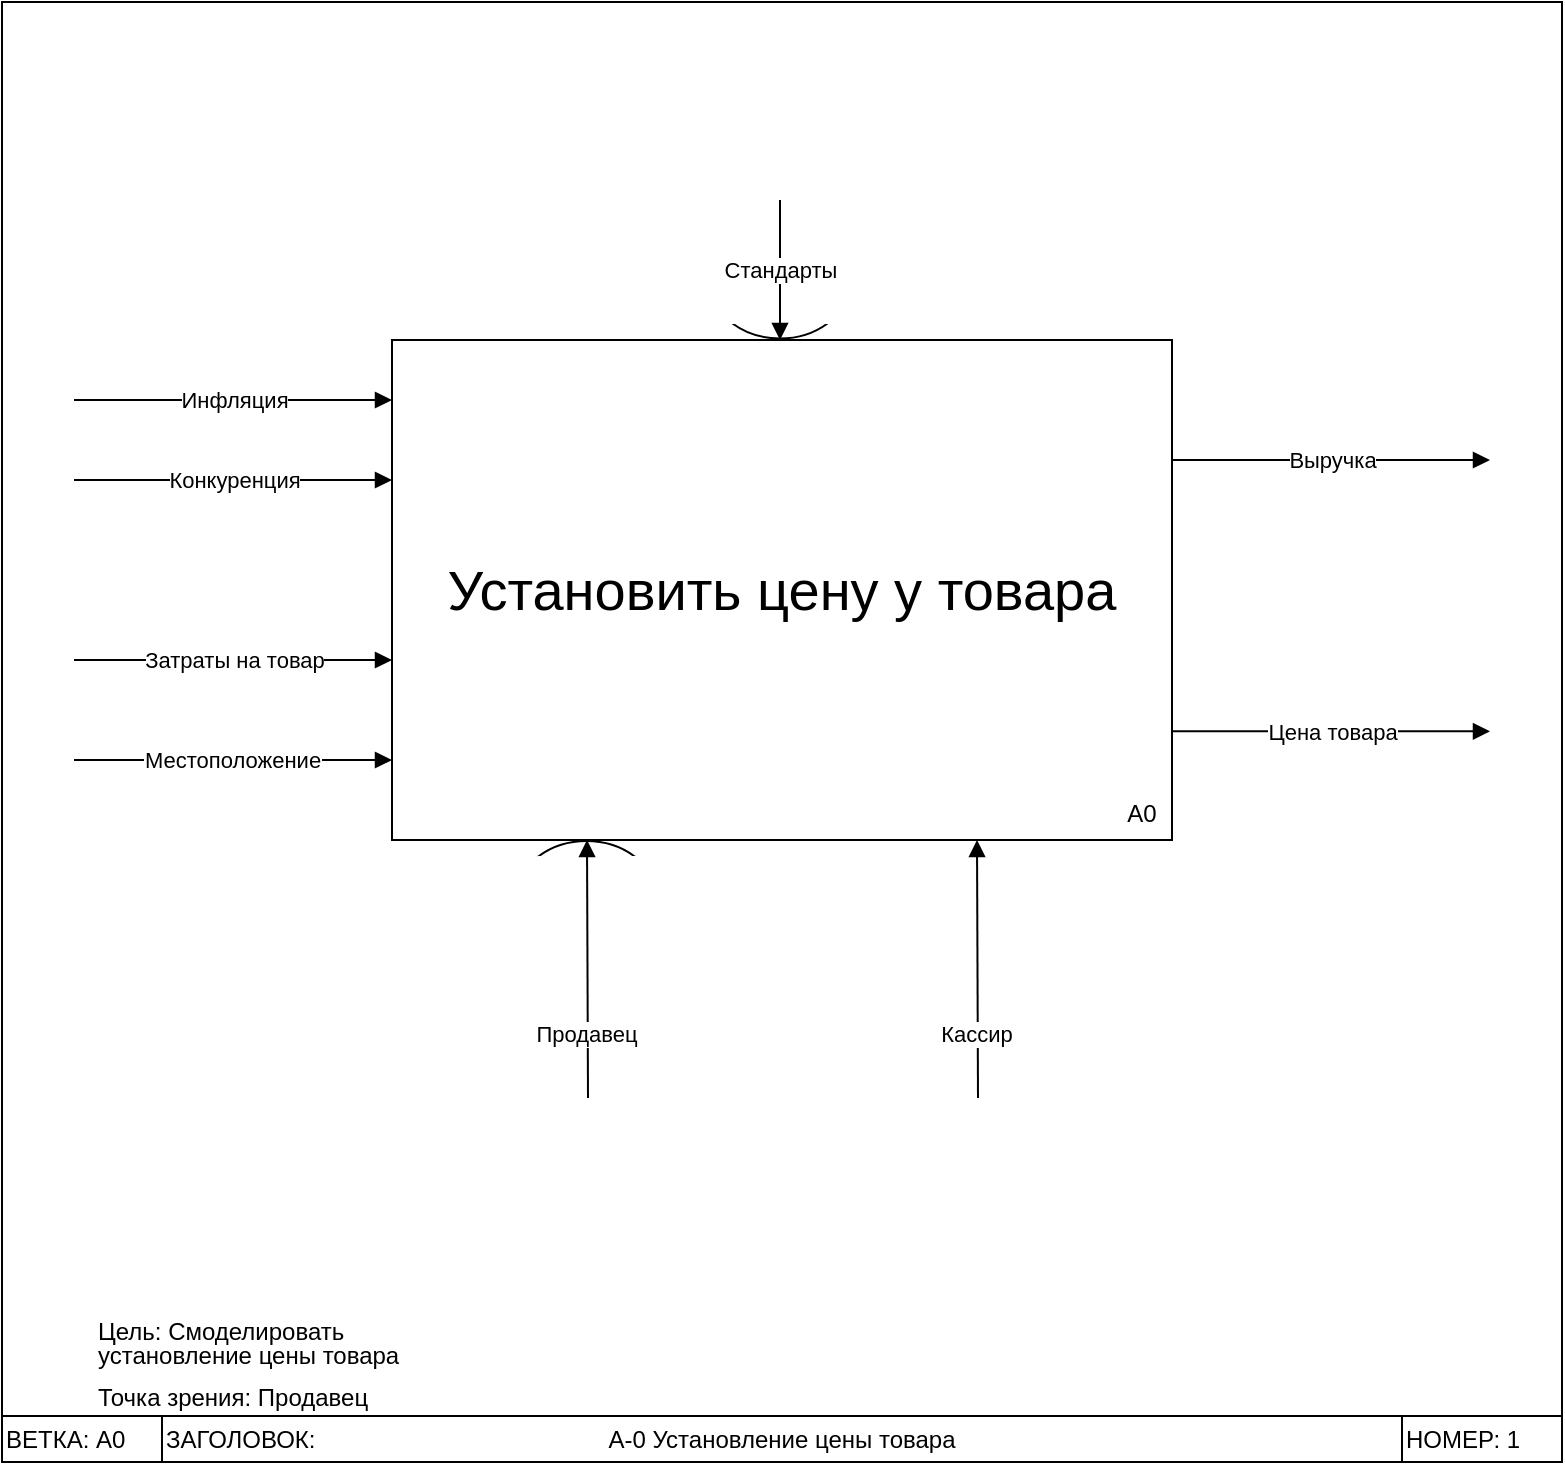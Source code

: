 <mxfile version="21.7.2" type="github" pages="2">
  <diagram name="Страница — 1" id="T-3xD0DyzHITFq4uGjCN">
    <mxGraphModel dx="1687" dy="892" grid="1" gridSize="10" guides="1" tooltips="1" connect="1" arrows="1" fold="1" page="1" pageScale="1" pageWidth="827" pageHeight="1169" math="0" shadow="0">
      <root>
        <mxCell id="0" />
        <mxCell id="1" parent="0" />
        <mxCell id="64bh6hLLo012Qr4FLgpR-6" value="" style="swimlane;direction=west;" vertex="1" parent="1">
          <mxGeometry x="24" y="21" width="780" height="730" as="geometry">
            <mxRectangle x="24" y="21" width="50" height="40" as="alternateBounds" />
          </mxGeometry>
        </mxCell>
        <mxCell id="64bh6hLLo012Qr4FLgpR-9" value="ВЕТКА: А0" style="text;html=1;strokeColor=default;fillColor=none;align=left;verticalAlign=middle;whiteSpace=wrap;rounded=0;glass=0;" vertex="1" parent="64bh6hLLo012Qr4FLgpR-6">
          <mxGeometry y="707" width="80" height="23" as="geometry" />
        </mxCell>
        <mxCell id="64bh6hLLo012Qr4FLgpR-10" value="НОМЕР: 1" style="text;html=1;strokeColor=default;fillColor=none;align=left;verticalAlign=middle;whiteSpace=wrap;rounded=0;glass=0;" vertex="1" parent="64bh6hLLo012Qr4FLgpR-6">
          <mxGeometry x="700" y="707" width="80" height="23" as="geometry" />
        </mxCell>
        <mxCell id="64bh6hLLo012Qr4FLgpR-11" value="ЗАГОЛОВОК:&amp;nbsp;" style="text;html=1;strokeColor=none;fillColor=none;align=left;verticalAlign=middle;whiteSpace=wrap;rounded=0;glass=0;" vertex="1" parent="64bh6hLLo012Qr4FLgpR-6">
          <mxGeometry x="80" y="707" width="80" height="23" as="geometry" />
        </mxCell>
        <mxCell id="64bh6hLLo012Qr4FLgpR-12" value="А-0 Установление цены товара" style="text;html=1;strokeColor=none;fillColor=none;align=center;verticalAlign=middle;whiteSpace=wrap;rounded=0;glass=0;" vertex="1" parent="64bh6hLLo012Qr4FLgpR-6">
          <mxGeometry x="80" y="707" width="620" height="23" as="geometry" />
        </mxCell>
        <mxCell id="64bh6hLLo012Qr4FLgpR-13" value="&lt;p style=&quot;line-height: 100%;&quot;&gt;Цель: Смоделировать установление цены товара&lt;/p&gt;&lt;p style=&quot;line-height: 50%;&quot;&gt;Точка зрения: Продавец&lt;/p&gt;" style="text;html=1;strokeColor=none;fillColor=none;align=left;verticalAlign=middle;whiteSpace=wrap;rounded=0;" vertex="1" parent="64bh6hLLo012Qr4FLgpR-6">
          <mxGeometry x="46" y="650" width="200" height="57" as="geometry" />
        </mxCell>
        <mxCell id="64bh6hLLo012Qr4FLgpR-29" value="Выручка" style="endArrow=block;html=1;rounded=0;labelBackgroundColor=default;strokeColor=default;fontFamily=Helvetica;fontSize=11;fontColor=default;shape=connector;endFill=1;entryX=0;entryY=0.5;entryDx=0;entryDy=0;" edge="1" parent="64bh6hLLo012Qr4FLgpR-6">
          <mxGeometry width="50" height="50" relative="1" as="geometry">
            <mxPoint x="585" y="229" as="sourcePoint" />
            <mxPoint x="744" y="229" as="targetPoint" />
          </mxGeometry>
        </mxCell>
        <mxCell id="64bh6hLLo012Qr4FLgpR-30" value="Цена товара" style="endArrow=block;html=1;rounded=0;labelBackgroundColor=default;strokeColor=default;fontFamily=Helvetica;fontSize=11;fontColor=default;shape=connector;endFill=1;entryX=0;entryY=0.5;entryDx=0;entryDy=0;" edge="1" parent="64bh6hLLo012Qr4FLgpR-6">
          <mxGeometry width="50" height="50" relative="1" as="geometry">
            <mxPoint x="585" y="364.63" as="sourcePoint" />
            <mxPoint x="744" y="364.63" as="targetPoint" />
          </mxGeometry>
        </mxCell>
        <mxCell id="64bh6hLLo012Qr4FLgpR-32" value="" style="group" vertex="1" connectable="0" parent="64bh6hLLo012Qr4FLgpR-6">
          <mxGeometry x="268" y="417" width="50" height="33.75" as="geometry" />
        </mxCell>
        <mxCell id="64bh6hLLo012Qr4FLgpR-25" value="" style="whiteSpace=wrap;html=1;shape=mxgraph.basic.pointed_oval;fontFamily=Helvetica;fontSize=11;fontColor=default;rotation=90;flipH=1;flipV=0;" vertex="1" parent="64bh6hLLo012Qr4FLgpR-32">
          <mxGeometry x="14.25" y="-13.75" width="20" height="47.5" as="geometry" />
        </mxCell>
        <mxCell id="64bh6hLLo012Qr4FLgpR-28" value="" style="verticalLabelPosition=bottom;verticalAlign=top;html=1;shape=mxgraph.basic.rect;fillColor2=none;strokeWidth=1;size=20;indent=5;fontFamily=Helvetica;fontSize=11;fontColor=default;strokeColor=none;" vertex="1" parent="64bh6hLLo012Qr4FLgpR-32">
          <mxGeometry y="10" width="50" height="20" as="geometry" />
        </mxCell>
        <mxCell id="64bh6hLLo012Qr4FLgpR-34" value="Местоположение" style="endArrow=block;html=1;rounded=0;labelBackgroundColor=default;strokeColor=default;fontFamily=Helvetica;fontSize=11;fontColor=default;shape=connector;endFill=1;entryX=0;entryY=0.5;entryDx=0;entryDy=0;" edge="1" parent="64bh6hLLo012Qr4FLgpR-6">
          <mxGeometry x="-0.005" width="50" height="50" relative="1" as="geometry">
            <mxPoint x="36" y="379" as="sourcePoint" />
            <mxPoint x="195" y="379" as="targetPoint" />
            <mxPoint as="offset" />
          </mxGeometry>
        </mxCell>
        <mxCell id="64bh6hLLo012Qr4FLgpR-42" value="Инфляция" style="endArrow=block;html=1;rounded=0;labelBackgroundColor=default;strokeColor=default;fontFamily=Helvetica;fontSize=11;fontColor=default;shape=connector;endFill=1;entryX=0;entryY=0.5;entryDx=0;entryDy=0;" edge="1" parent="64bh6hLLo012Qr4FLgpR-6">
          <mxGeometry width="50" height="50" relative="1" as="geometry">
            <mxPoint x="36" y="199" as="sourcePoint" />
            <mxPoint x="195" y="199" as="targetPoint" />
          </mxGeometry>
        </mxCell>
        <mxCell id="64bh6hLLo012Qr4FLgpR-43" value="Конкуренция" style="endArrow=block;html=1;rounded=0;labelBackgroundColor=default;strokeColor=default;fontFamily=Helvetica;fontSize=11;fontColor=default;shape=connector;endFill=1;entryX=0;entryY=0.5;entryDx=0;entryDy=0;" edge="1" parent="64bh6hLLo012Qr4FLgpR-6">
          <mxGeometry width="50" height="50" relative="1" as="geometry">
            <mxPoint x="36" y="239" as="sourcePoint" />
            <mxPoint x="195" y="239" as="targetPoint" />
          </mxGeometry>
        </mxCell>
        <mxCell id="64bh6hLLo012Qr4FLgpR-22" value="Затраты на товар" style="endArrow=block;html=1;rounded=0;labelBackgroundColor=default;strokeColor=default;fontFamily=Helvetica;fontSize=11;fontColor=default;shape=connector;endFill=1;entryX=0;entryY=0.5;entryDx=0;entryDy=0;" edge="1" parent="64bh6hLLo012Qr4FLgpR-6">
          <mxGeometry width="50" height="50" relative="1" as="geometry">
            <mxPoint x="36" y="329" as="sourcePoint" />
            <mxPoint x="195" y="329" as="targetPoint" />
          </mxGeometry>
        </mxCell>
        <mxCell id="64bh6hLLo012Qr4FLgpR-56" value="" style="whiteSpace=wrap;html=1;shape=mxgraph.basic.pointed_oval;fontFamily=Helvetica;fontSize=11;fontColor=default;rotation=90;flipH=1;flipV=0;" vertex="1" parent="64bh6hLLo012Qr4FLgpR-6">
          <mxGeometry x="379" y="137" width="20" height="47.5" as="geometry" />
        </mxCell>
        <mxCell id="64bh6hLLo012Qr4FLgpR-57" value="" style="rounded=0;whiteSpace=wrap;html=1;fontFamily=Helvetica;fontSize=11;fontColor=default;strokeColor=none;" vertex="1" parent="64bh6hLLo012Qr4FLgpR-6">
          <mxGeometry x="355" y="131" width="70" height="30" as="geometry" />
        </mxCell>
        <mxCell id="64bh6hLLo012Qr4FLgpR-44" value="Стандарты" style="endArrow=block;html=1;rounded=0;labelBackgroundColor=default;strokeColor=default;fontFamily=Helvetica;fontSize=11;fontColor=default;shape=connector;endFill=1;entryX=0.5;entryY=0;entryDx=0;entryDy=0;" edge="1" parent="64bh6hLLo012Qr4FLgpR-6">
          <mxGeometry x="-0.007" width="50" height="50" relative="1" as="geometry">
            <mxPoint x="389" y="99" as="sourcePoint" />
            <mxPoint x="389" y="169" as="targetPoint" />
            <mxPoint as="offset" />
          </mxGeometry>
        </mxCell>
        <mxCell id="64bh6hLLo012Qr4FLgpR-4" value="" style="group" vertex="1" connectable="0" parent="1">
          <mxGeometry x="219" y="190" width="390" height="250" as="geometry" />
        </mxCell>
        <mxCell id="64bh6hLLo012Qr4FLgpR-1" value="&lt;font style=&quot;font-size: 28px;&quot;&gt;Установить цену у товара&lt;/font&gt;" style="rounded=0;whiteSpace=wrap;html=1;" vertex="1" parent="64bh6hLLo012Qr4FLgpR-4">
          <mxGeometry width="390" height="250.0" as="geometry" />
        </mxCell>
        <mxCell id="64bh6hLLo012Qr4FLgpR-3" value="A0" style="text;html=1;strokeColor=none;fillColor=none;align=center;verticalAlign=middle;whiteSpace=wrap;rounded=0;" vertex="1" parent="64bh6hLLo012Qr4FLgpR-4">
          <mxGeometry x="360" y="224.138" width="30" height="25.862" as="geometry" />
        </mxCell>
        <mxCell id="64bh6hLLo012Qr4FLgpR-14" value="" style="endArrow=block;html=1;rounded=0;endFill=1;entryX=0.25;entryY=1;entryDx=0;entryDy=0;" edge="1" parent="1" target="64bh6hLLo012Qr4FLgpR-1">
          <mxGeometry width="50" height="50" relative="1" as="geometry">
            <mxPoint x="317" y="569" as="sourcePoint" />
            <mxPoint x="400" y="459" as="targetPoint" />
          </mxGeometry>
        </mxCell>
        <mxCell id="64bh6hLLo012Qr4FLgpR-15" value="Продавец" style="edgeLabel;html=1;align=center;verticalAlign=middle;resizable=0;points=[];" vertex="1" connectable="0" parent="64bh6hLLo012Qr4FLgpR-14">
          <mxGeometry x="-0.495" y="1" relative="1" as="geometry">
            <mxPoint as="offset" />
          </mxGeometry>
        </mxCell>
        <mxCell id="64bh6hLLo012Qr4FLgpR-16" value="" style="endArrow=block;html=1;rounded=0;endFill=1;entryX=0.75;entryY=1;entryDx=0;entryDy=0;" edge="1" parent="1" target="64bh6hLLo012Qr4FLgpR-1">
          <mxGeometry width="50" height="50" relative="1" as="geometry">
            <mxPoint x="512" y="569" as="sourcePoint" />
            <mxPoint x="327" y="450" as="targetPoint" />
          </mxGeometry>
        </mxCell>
        <mxCell id="64bh6hLLo012Qr4FLgpR-17" value="Кассир" style="edgeLabel;html=1;align=center;verticalAlign=middle;resizable=0;points=[];" vertex="1" connectable="0" parent="64bh6hLLo012Qr4FLgpR-16">
          <mxGeometry x="-0.495" y="1" relative="1" as="geometry">
            <mxPoint as="offset" />
          </mxGeometry>
        </mxCell>
      </root>
    </mxGraphModel>
  </diagram>
  <diagram id="PCnVTsPdo4tjADDi-1n_" name="Страница — 2">
    <mxGraphModel dx="1509" dy="798" grid="1" gridSize="10" guides="1" tooltips="1" connect="1" arrows="1" fold="1" page="1" pageScale="1" pageWidth="827" pageHeight="1169" math="0" shadow="0">
      <root>
        <mxCell id="0" />
        <mxCell id="1" parent="0" />
        <mxCell id="2Q3NriW11z9L6a3Y88-q-1" value="" style="swimlane;direction=west;" vertex="1" parent="1">
          <mxGeometry x="24" y="40" width="780" height="730" as="geometry" />
        </mxCell>
        <mxCell id="2Q3NriW11z9L6a3Y88-q-2" value="ВЕТКА: A0" style="text;html=1;strokeColor=default;fillColor=none;align=left;verticalAlign=middle;whiteSpace=wrap;rounded=0;glass=0;" vertex="1" parent="2Q3NriW11z9L6a3Y88-q-1">
          <mxGeometry y="707" width="80" height="23" as="geometry" />
        </mxCell>
        <mxCell id="2Q3NriW11z9L6a3Y88-q-3" value="НОМЕР: 2" style="text;html=1;strokeColor=default;fillColor=none;align=left;verticalAlign=middle;whiteSpace=wrap;rounded=0;glass=0;" vertex="1" parent="2Q3NriW11z9L6a3Y88-q-1">
          <mxGeometry x="700" y="707" width="80" height="23" as="geometry" />
        </mxCell>
        <mxCell id="2Q3NriW11z9L6a3Y88-q-4" value="ЗАГОЛОВОК:&amp;nbsp;" style="text;html=1;strokeColor=none;fillColor=none;align=left;verticalAlign=middle;whiteSpace=wrap;rounded=0;glass=0;" vertex="1" parent="2Q3NriW11z9L6a3Y88-q-1">
          <mxGeometry x="80" y="707" width="80" height="23" as="geometry" />
        </mxCell>
        <mxCell id="2Q3NriW11z9L6a3Y88-q-5" value="Установление цены товара" style="text;html=1;strokeColor=none;fillColor=none;align=center;verticalAlign=middle;whiteSpace=wrap;rounded=0;glass=0;" vertex="1" parent="2Q3NriW11z9L6a3Y88-q-1">
          <mxGeometry x="80" y="707" width="620" height="23" as="geometry" />
        </mxCell>
        <mxCell id="pGwfKDDTQR-bq-8G-joo-1" value="" style="group" vertex="1" connectable="0" parent="2Q3NriW11z9L6a3Y88-q-1">
          <mxGeometry x="96" y="80" width="120" height="60" as="geometry" />
        </mxCell>
        <mxCell id="pGwfKDDTQR-bq-8G-joo-2" value="" style="rounded=0;whiteSpace=wrap;html=1;" vertex="1" parent="pGwfKDDTQR-bq-8G-joo-1">
          <mxGeometry width="120" height="60" as="geometry" />
        </mxCell>
        <mxCell id="pGwfKDDTQR-bq-8G-joo-3" value="A1" style="text;html=1;strokeColor=none;fillColor=none;align=center;verticalAlign=middle;whiteSpace=wrap;rounded=0;" vertex="1" parent="pGwfKDDTQR-bq-8G-joo-1">
          <mxGeometry x="90" y="40" width="30" height="20" as="geometry" />
        </mxCell>
        <mxCell id="pGwfKDDTQR-bq-8G-joo-4" value="`" style="group" vertex="1" connectable="0" parent="2Q3NriW11z9L6a3Y88-q-1">
          <mxGeometry x="216" y="200" width="120" height="60" as="geometry" />
        </mxCell>
        <mxCell id="pGwfKDDTQR-bq-8G-joo-5" value="" style="rounded=0;whiteSpace=wrap;html=1;" vertex="1" parent="pGwfKDDTQR-bq-8G-joo-4">
          <mxGeometry width="120" height="60" as="geometry" />
        </mxCell>
        <mxCell id="pGwfKDDTQR-bq-8G-joo-6" value="A2" style="text;html=1;strokeColor=none;fillColor=none;align=center;verticalAlign=middle;whiteSpace=wrap;rounded=0;" vertex="1" parent="pGwfKDDTQR-bq-8G-joo-4">
          <mxGeometry x="90" y="40" width="30" height="20" as="geometry" />
        </mxCell>
        <mxCell id="pGwfKDDTQR-bq-8G-joo-7" value="`" style="group" vertex="1" connectable="0" parent="2Q3NriW11z9L6a3Y88-q-1">
          <mxGeometry x="376" y="320" width="120" height="60" as="geometry" />
        </mxCell>
        <mxCell id="pGwfKDDTQR-bq-8G-joo-8" value="" style="rounded=0;whiteSpace=wrap;html=1;" vertex="1" parent="pGwfKDDTQR-bq-8G-joo-7">
          <mxGeometry width="120" height="60" as="geometry" />
        </mxCell>
        <mxCell id="pGwfKDDTQR-bq-8G-joo-9" value="A3" style="text;html=1;strokeColor=none;fillColor=none;align=center;verticalAlign=middle;whiteSpace=wrap;rounded=0;" vertex="1" parent="pGwfKDDTQR-bq-8G-joo-7">
          <mxGeometry x="90" y="40" width="30" height="20" as="geometry" />
        </mxCell>
        <mxCell id="pGwfKDDTQR-bq-8G-joo-10" value="`" style="group" vertex="1" connectable="0" parent="2Q3NriW11z9L6a3Y88-q-1">
          <mxGeometry x="536" y="450" width="120" height="60" as="geometry" />
        </mxCell>
        <mxCell id="pGwfKDDTQR-bq-8G-joo-11" value="" style="rounded=0;whiteSpace=wrap;html=1;" vertex="1" parent="pGwfKDDTQR-bq-8G-joo-10">
          <mxGeometry width="120" height="60" as="geometry" />
        </mxCell>
        <mxCell id="pGwfKDDTQR-bq-8G-joo-12" value="A4" style="text;html=1;strokeColor=none;fillColor=none;align=center;verticalAlign=middle;whiteSpace=wrap;rounded=0;" vertex="1" parent="pGwfKDDTQR-bq-8G-joo-10">
          <mxGeometry x="90" y="40" width="30" height="20" as="geometry" />
        </mxCell>
      </root>
    </mxGraphModel>
  </diagram>
</mxfile>
